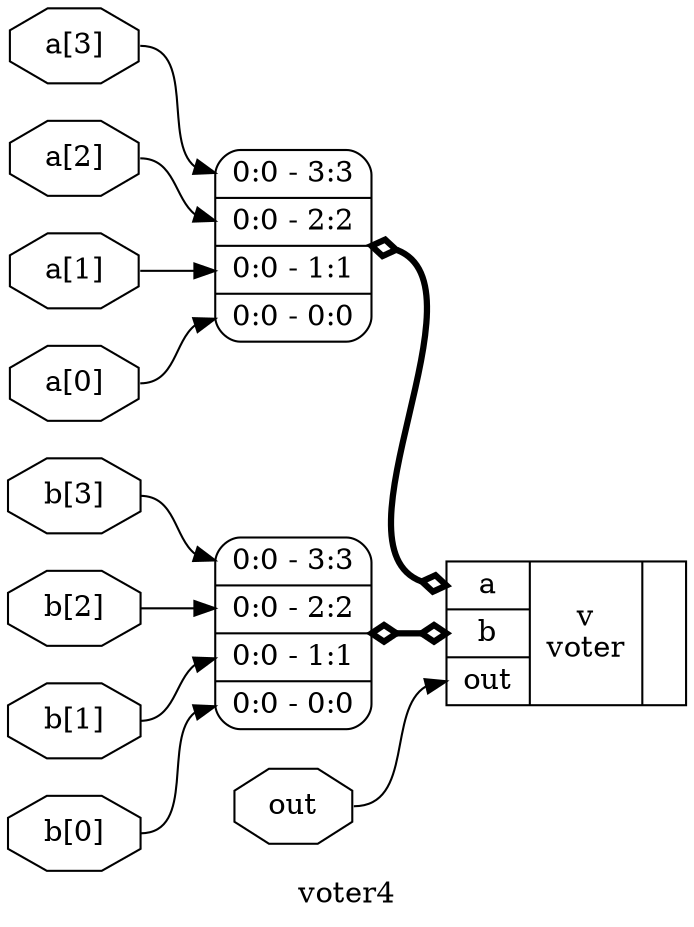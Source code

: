 digraph "voter4" {
label="voter4";
rankdir="LR";
remincross=true;
n1 [ shape=octagon, label="a[0]", color="black", fontcolor="black" ];
n2 [ shape=octagon, label="a[1]", color="black", fontcolor="black" ];
n3 [ shape=octagon, label="a[2]", color="black", fontcolor="black" ];
n4 [ shape=octagon, label="a[3]", color="black", fontcolor="black" ];
n5 [ shape=octagon, label="b[0]", color="black", fontcolor="black" ];
n6 [ shape=octagon, label="b[1]", color="black", fontcolor="black" ];
n7 [ shape=octagon, label="b[2]", color="black", fontcolor="black" ];
n8 [ shape=octagon, label="b[3]", color="black", fontcolor="black" ];
n9 [ shape=octagon, label="out", color="black", fontcolor="black" ];
c12 [ shape=record, label="{{<p10> a|<p11> b|<p9> out}|v\nvoter|{}}" ];
x0 [ shape=record, style=rounded, label="<s3> 0:0 - 3:3 |<s2> 0:0 - 2:2 |<s1> 0:0 - 1:1 |<s0> 0:0 - 0:0 " ];
x0:e -> c12:p10:w [arrowhead=odiamond, arrowtail=odiamond, dir=both, color="black", style="setlinewidth(3)", label=""];
x1 [ shape=record, style=rounded, label="<s3> 0:0 - 3:3 |<s2> 0:0 - 2:2 |<s1> 0:0 - 1:1 |<s0> 0:0 - 0:0 " ];
x1:e -> c12:p11:w [arrowhead=odiamond, arrowtail=odiamond, dir=both, color="black", style="setlinewidth(3)", label=""];
n1:e -> x0:s0:w [color="black", label=""];
n2:e -> x0:s1:w [color="black", label=""];
n3:e -> x0:s2:w [color="black", label=""];
n4:e -> x0:s3:w [color="black", label=""];
n5:e -> x1:s0:w [color="black", label=""];
n6:e -> x1:s1:w [color="black", label=""];
n7:e -> x1:s2:w [color="black", label=""];
n8:e -> x1:s3:w [color="black", label=""];
n9:e -> c12:p9:w [color="black", label=""];
}
